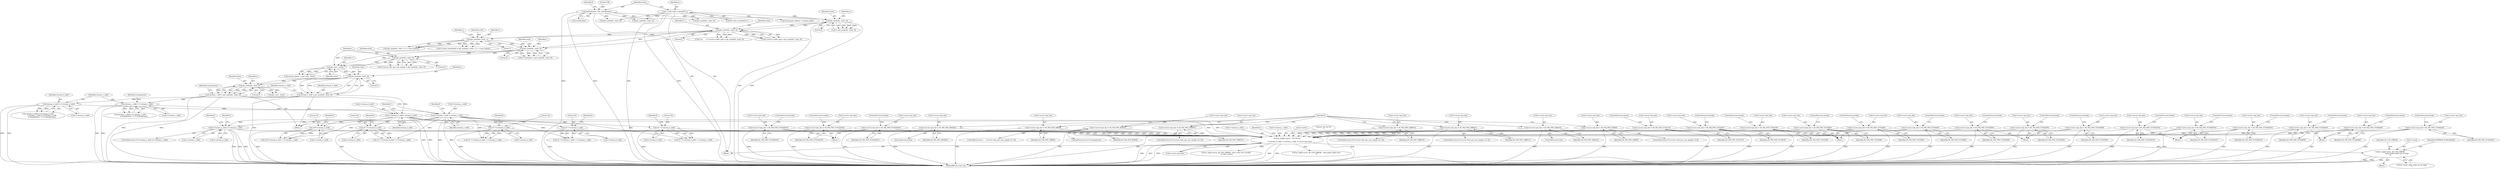 digraph "0_FFmpeg_b05cd1ea7e45a836f7f6071a716c38bb30326e0f@pointer" {
"1001214" [label="(Call,av_log(f->avctx, AV_LOG_ERROR,\n                           \"quant_table_index out of range\n\"))"];
"1000813" [label="(Call,av_dlog(f->avctx, \"%d %d %d\n\",\n            f->chroma_h_shift, f->chroma_v_shift, f->avctx->pix_fmt))"];
"1000597" [label="(Call,16 * f->chroma_h_shift)"];
"1000300" [label="(Call,f->chroma_h_shift = chroma_h_shift)"];
"1000240" [label="(Call,chroma_h_shift = get_symbol(c, state, 0))"];
"1000242" [label="(Call,get_symbol(c, state, 0))"];
"1000237" [label="(Call,get_rac(c, state))"];
"1000215" [label="(Call,get_symbol(c, state, 0))"];
"1000202" [label="(Call,get_symbol(c, state, 1))"];
"1000175" [label="(Call,get_symbol(c, state, 0))"];
"1000142" [label="(Call,get_symbol(c, state, 0))"];
"1000113" [label="(Call,c = &f->slice_context[0]->c)"];
"1000123" [label="(Call,memset(state, 128, sizeof(state)))"];
"1000231" [label="(Call,get_symbol(c, state, 0))"];
"1000270" [label="(Call,chroma_h_shift!= f->chroma_h_shift)"];
"1000382" [label="(Call,16 * f->chroma_h_shift)"];
"1000534" [label="(Call,16 * f->chroma_h_shift)"];
"1000647" [label="(Call,16 * f->chroma_h_shift)"];
"1000471" [label="(Call,16*f->chroma_h_shift)"];
"1000702" [label="(Call,f->chroma_h_shift || f->chroma_v_shift)"];
"1000305" [label="(Call,f->chroma_v_shift = chroma_v_shift)"];
"1000276" [label="(Call,chroma_v_shift!= f->chroma_v_shift)"];
"1000246" [label="(Call,chroma_v_shift = get_symbol(c, state, 0))"];
"1000248" [label="(Call,get_symbol(c, state, 0))"];
"1000675" [label="(Call,f->avctx->pix_fmt = AV_PIX_FMT_YUV420P16)"];
"1000350" [label="(Call,f->avctx->pix_fmt = AV_PIX_FMT_GRAY8)"];
"1000795" [label="(Call,f->avctx->pix_fmt = AV_PIX_FMT_0RGB32)"];
"1000401" [label="(Call,f->avctx->pix_fmt = AV_PIX_FMT_YUV440P)"];
"1000657" [label="(Call,f->avctx->pix_fmt = AV_PIX_FMT_YUV444P16)"];
"1000544" [label="(Call,f->avctx->pix_fmt = AV_PIX_FMT_YUV444P9)"];
"1000727" [label="(Call,f->avctx->pix_fmt = AV_PIX_FMT_GBRP9)"];
"1000428" [label="(Call,f->avctx->pix_fmt = AV_PIX_FMT_YUV411P)"];
"1000787" [label="(Call,f->avctx->pix_fmt = AV_PIX_FMT_RGB32)"];
"1000562" [label="(Call,f->avctx->pix_fmt = AV_PIX_FMT_YUV420P9)"];
"1000625" [label="(Call,f->avctx->pix_fmt = AV_PIX_FMT_YUV420P10)"];
"1000410" [label="(Call,f->avctx->pix_fmt = AV_PIX_FMT_YUV422P)"];
"1000616" [label="(Call,f->avctx->pix_fmt = AV_PIX_FMT_YUV422P10)"];
"1000553" [label="(Call,f->avctx->pix_fmt = AV_PIX_FMT_YUV422P9)"];
"1000775" [label="(Call,f->avctx->pix_fmt = AV_PIX_FMT_GBRP14)"];
"1000743" [label="(Call,f->avctx->pix_fmt = AV_PIX_FMT_GBRP10)"];
"1000759" [label="(Call,f->avctx->pix_fmt = AV_PIX_FMT_GBRP12)"];
"1000437" [label="(Call,f->avctx->pix_fmt = AV_PIX_FMT_YUV410P)"];
"1000607" [label="(Call,f->avctx->pix_fmt = AV_PIX_FMT_YUV444P10)"];
"1000419" [label="(Call,f->avctx->pix_fmt = AV_PIX_FMT_YUV420P)"];
"1000392" [label="(Call,f->avctx->pix_fmt = AV_PIX_FMT_YUV444P)"];
"1000490" [label="(Call,f->avctx->pix_fmt = AV_PIX_FMT_YUVA422P)"];
"1000499" [label="(Call,f->avctx->pix_fmt = AV_PIX_FMT_YUVA420P)"];
"1000666" [label="(Call,f->avctx->pix_fmt = AV_PIX_FMT_YUV422P16)"];
"1000481" [label="(Call,f->avctx->pix_fmt = AV_PIX_FMT_YUVA444P)"];
"1000358" [label="(Call,f->avctx->pix_fmt = AV_PIX_FMT_GRAY16)"];
"1000204" [label="(Identifier,state)"];
"1000124" [label="(Identifier,state)"];
"1000177" [label="(Identifier,state)"];
"1000241" [label="(Identifier,chroma_h_shift)"];
"1000438" [label="(Call,f->avctx->pix_fmt)"];
"1000388" [label="(Identifier,f)"];
"1000275" [label="(Call,chroma_v_shift!= f->chroma_v_shift\n                 || transparency  != f->transparency)"];
"1000359" [label="(Call,f->avctx->pix_fmt)"];
"1000491" [label="(Call,f->avctx->pix_fmt)"];
"1000443" [label="(Identifier,AV_PIX_FMT_YUV410P)"];
"1000277" [label="(Identifier,chroma_v_shift)"];
"1000544" [label="(Call,f->avctx->pix_fmt = AV_PIX_FMT_YUV444P9)"];
"1000597" [label="(Call,16 * f->chroma_h_shift)"];
"1000727" [label="(Call,f->avctx->pix_fmt = AV_PIX_FMT_GBRP9)"];
"1000134" [label="(Block,)"];
"1000744" [label="(Call,f->avctx->pix_fmt)"];
"1000706" [label="(Call,f->chroma_v_shift)"];
"1000536" [label="(Call,f->chroma_h_shift)"];
"1000416" [label="(Identifier,AV_PIX_FMT_YUV422P)"];
"1000203" [label="(Identifier,c)"];
"1000623" [label="(ControlStructure,break;)"];
"1000420" [label="(Call,f->avctx->pix_fmt)"];
"1000663" [label="(Identifier,AV_PIX_FMT_YUV444P16)"];
"1000760" [label="(Call,f->avctx->pix_fmt)"];
"1000399" [label="(ControlStructure,break;)"];
"1000848" [label="(Call,av_log(f->avctx, AV_LOG_ERROR, \"read_quant_table error\n\"))"];
"1000357" [label="(ControlStructure,else)"];
"1000250" [label="(Identifier,state)"];
"1000272" [label="(Call,f->chroma_h_shift)"];
"1000417" [label="(ControlStructure,break;)"];
"1000815" [label="(Identifier,f)"];
"1000364" [label="(Identifier,AV_PIX_FMT_GRAY16)"];
"1000472" [label="(Literal,16)"];
"1000201" [label="(Call,get_symbol(c, state, 1) + c->one_state[i])"];
"1000428" [label="(Call,f->avctx->pix_fmt = AV_PIX_FMT_YUV411P)"];
"1000675" [label="(Call,f->avctx->pix_fmt = AV_PIX_FMT_YUV420P16)"];
"1000301" [label="(Call,f->chroma_h_shift)"];
"1000233" [label="(Identifier,state)"];
"1000676" [label="(Call,f->avctx->pix_fmt)"];
"1000553" [label="(Call,f->avctx->pix_fmt = AV_PIX_FMT_YUV422P9)"];
"1000473" [label="(Call,f->chroma_h_shift)"];
"1000175" [label="(Call,get_symbol(c, state, 0))"];
"1000497" [label="(ControlStructure,break;)"];
"1000312" [label="(Identifier,f)"];
"1001214" [label="(Call,av_log(f->avctx, AV_LOG_ERROR,\n                           \"quant_table_index out of range\n\"))"];
"1000434" [label="(Identifier,AV_PIX_FMT_YUV411P)"];
"1000824" [label="(Call,f->avctx->pix_fmt)"];
"1000225" [label="(Call,f->avctx->bits_per_raw_sample = get_symbol(c, state, 0))"];
"1000470" [label="(Call,16*f->chroma_h_shift + f->chroma_v_shift)"];
"1000664" [label="(ControlStructure,break;)"];
"1000426" [label="(ControlStructure,break;)"];
"1000818" [label="(Call,f->chroma_h_shift)"];
"1000246" [label="(Call,chroma_v_shift = get_symbol(c, state, 0))"];
"1000506" [label="(ControlStructure,break;)"];
"1000743" [label="(Call,f->avctx->pix_fmt = AV_PIX_FMT_GBRP10)"];
"1000270" [label="(Call,chroma_h_shift!= f->chroma_h_shift)"];
"1001221" [label="(Identifier,AVERROR_INVALIDDATA)"];
"1000131" [label="(Identifier,f)"];
"1000751" [label="(ControlStructure,if (f->avctx->bits_per_raw_sample == 12))"];
"1000813" [label="(Call,av_dlog(f->avctx, \"%d %d %d\n\",\n            f->chroma_h_shift, f->chroma_v_shift, f->avctx->pix_fmt))"];
"1000165" [label="(Call,f->ac      = f->avctx->coder_type = get_symbol(c, state, 0))"];
"1000560" [label="(ControlStructure,break;)"];
"1000596" [label="(Call,16 * f->chroma_h_shift + f->chroma_v_shift)"];
"1000681" [label="(Identifier,AV_PIX_FMT_YUV420P16)"];
"1000496" [label="(Identifier,AV_PIX_FMT_YUVA422P)"];
"1000649" [label="(Call,f->chroma_h_shift)"];
"1000682" [label="(ControlStructure,break;)"];
"1000542" [label="(Block,)"];
"1000123" [label="(Call,memset(state, 128, sizeof(state)))"];
"1001201" [label="(Call,get_symbol(c, state, 0))"];
"1000568" [label="(Identifier,AV_PIX_FMT_YUV420P9)"];
"1000832" [label="(Identifier,f)"];
"1000788" [label="(Call,f->avctx->pix_fmt)"];
"1000253" [label="(Identifier,transparency)"];
"1000115" [label="(Call,&f->slice_context[0]->c)"];
"1000632" [label="(ControlStructure,break;)"];
"1000625" [label="(Call,f->avctx->pix_fmt = AV_PIX_FMT_YUV420P10)"];
"1000381" [label="(Call,16 * f->chroma_h_shift + f->chroma_v_shift)"];
"1000429" [label="(Call,f->avctx->pix_fmt)"];
"1000140" [label="(Call,v= get_symbol(c, state, 0))"];
"1000505" [label="(Identifier,AV_PIX_FMT_YUVA420P)"];
"1000217" [label="(Identifier,state)"];
"1000392" [label="(Call,f->avctx->pix_fmt = AV_PIX_FMT_YUV444P)"];
"1000419" [label="(Call,f->avctx->pix_fmt = AV_PIX_FMT_YUV420P)"];
"1000550" [label="(Identifier,AV_PIX_FMT_YUV444P9)"];
"1000410" [label="(Call,f->avctx->pix_fmt = AV_PIX_FMT_YUV422P)"];
"1000144" [label="(Identifier,state)"];
"1000954" [label="(Call,av_log(f->avctx, AV_LOG_ERROR, \"slice count %d is invalid\n\", f->slice_count))"];
"1000554" [label="(Call,f->avctx->pix_fmt)"];
"1000500" [label="(Call,f->avctx->pix_fmt)"];
"1000672" [label="(Identifier,AV_PIX_FMT_YUV422P16)"];
"1000382" [label="(Call,16 * f->chroma_h_shift)"];
"1000384" [label="(Call,f->chroma_h_shift)"];
"1000821" [label="(Call,f->chroma_v_shift)"];
"1000235" [label="(Call,chroma_planes  = get_rac(c, state))"];
"1000306" [label="(Call,f->chroma_v_shift)"];
"1000245" [label="(Literal,0)"];
"1000242" [label="(Call,get_symbol(c, state, 0))"];
"1000733" [label="(Identifier,AV_PIX_FMT_GBRP9)"];
"1000282" [label="(Identifier,transparency)"];
"1000437" [label="(Call,f->avctx->pix_fmt = AV_PIX_FMT_YUV410P)"];
"1000300" [label="(Call,f->chroma_h_shift = chroma_h_shift)"];
"1000350" [label="(Call,f->avctx->pix_fmt = AV_PIX_FMT_GRAY8)"];
"1000232" [label="(Identifier,c)"];
"1001218" [label="(Identifier,AV_LOG_ERROR)"];
"1000305" [label="(Call,f->chroma_v_shift = chroma_v_shift)"];
"1000216" [label="(Identifier,c)"];
"1000393" [label="(Call,f->avctx->pix_fmt)"];
"1000444" [label="(ControlStructure,break;)"];
"1000104" [label="(Block,)"];
"1000540" [label="(Identifier,f)"];
"1000655" [label="(Block,)"];
"1000169" [label="(Call,f->avctx->coder_type = get_symbol(c, state, 0))"];
"1000143" [label="(Identifier,c)"];
"1000613" [label="(Identifier,AV_PIX_FMT_YUV444P10)"];
"1000254" [label="(Call,get_rac(c, state))"];
"1000795" [label="(Call,f->avctx->pix_fmt = AV_PIX_FMT_0RGB32)"];
"1000114" [label="(Identifier,c)"];
"1000488" [label="(ControlStructure,break;)"];
"1000535" [label="(Literal,16)"];
"1000499" [label="(Call,f->avctx->pix_fmt = AV_PIX_FMT_YUVA420P)"];
"1000719" [label="(ControlStructure,if (     f->avctx->bits_per_raw_sample ==  9))"];
"1000626" [label="(Call,f->avctx->pix_fmt)"];
"1000411" [label="(Call,f->avctx->pix_fmt)"];
"1000309" [label="(Identifier,chroma_v_shift)"];
"1000435" [label="(ControlStructure,break;)"];
"1000195" [label="(Call,f->state_transition[i] = get_symbol(c, state, 1) + c->one_state[i])"];
"1000383" [label="(Literal,16)"];
"1000342" [label="(ControlStructure,if (f->avctx->bits_per_raw_sample <= 8))"];
"1000728" [label="(Call,f->avctx->pix_fmt)"];
"1000569" [label="(ControlStructure,break;)"];
"1000534" [label="(Call,16 * f->chroma_h_shift)"];
"1000796" [label="(Call,f->avctx->pix_fmt)"];
"1000647" [label="(Call,16 * f->chroma_h_shift)"];
"1000142" [label="(Call,get_symbol(c, state, 0))"];
"1000269" [label="(Call,chroma_h_shift!= f->chroma_h_shift\n                 || chroma_v_shift!= f->chroma_v_shift\n                 || transparency  != f->transparency)"];
"1000765" [label="(Identifier,AV_PIX_FMT_GBRP12)"];
"1000240" [label="(Call,chroma_h_shift = get_symbol(c, state, 0))"];
"1000211" [label="(Call,f->colorspace = get_symbol(c, state, 0))"];
"1000814" [label="(Call,f->avctx)"];
"1000234" [label="(Literal,0)"];
"1000126" [label="(Call,sizeof(state))"];
"1001295" [label="(MethodReturn,static int)"];
"1000248" [label="(Call,get_symbol(c, state, 0))"];
"1000666" [label="(Call,f->avctx->pix_fmt = AV_PIX_FMT_YUV422P16)"];
"1000244" [label="(Identifier,state)"];
"1000783" [label="(ControlStructure,if (f->transparency))"];
"1000176" [label="(Identifier,c)"];
"1000658" [label="(Call,f->avctx->pix_fmt)"];
"1000407" [label="(Identifier,AV_PIX_FMT_YUV440P)"];
"1000614" [label="(ControlStructure,break;)"];
"1000351" [label="(Call,f->avctx->pix_fmt)"];
"1000490" [label="(Call,f->avctx->pix_fmt = AV_PIX_FMT_YUVA422P)"];
"1000667" [label="(Call,f->avctx->pix_fmt)"];
"1000817" [label="(Literal,\"%d %d %d\n\")"];
"1000794" [label="(ControlStructure,else)"];
"1001219" [label="(Literal,\"quant_table_index out of range\n\")"];
"1000607" [label="(Call,f->avctx->pix_fmt = AV_PIX_FMT_YUV444P10)"];
"1000271" [label="(Identifier,chroma_h_shift)"];
"1000793" [label="(Identifier,AV_PIX_FMT_RGB32)"];
"1000238" [label="(Identifier,c)"];
"1000479" [label="(Block,)"];
"1000304" [label="(Identifier,chroma_h_shift)"];
"1000545" [label="(Call,f->avctx->pix_fmt)"];
"1000617" [label="(Call,f->avctx->pix_fmt)"];
"1000401" [label="(Call,f->avctx->pix_fmt = AV_PIX_FMT_YUV440P)"];
"1000767" [label="(ControlStructure,if (f->avctx->bits_per_raw_sample == 14))"];
"1000562" [label="(Call,f->avctx->pix_fmt = AV_PIX_FMT_YUV420P9)"];
"1000563" [label="(Call,f->avctx->pix_fmt)"];
"1000471" [label="(Call,16*f->chroma_h_shift)"];
"1000276" [label="(Call,chroma_v_shift!= f->chroma_v_shift)"];
"1000759" [label="(Call,f->avctx->pix_fmt = AV_PIX_FMT_GBRP12)"];
"1000603" [label="(Identifier,f)"];
"1000605" [label="(Block,)"];
"1000646" [label="(Call,16 * f->chroma_h_shift + f->chroma_v_shift)"];
"1000653" [label="(Identifier,f)"];
"1000239" [label="(Identifier,state)"];
"1000599" [label="(Call,f->chroma_h_shift)"];
"1000598" [label="(Literal,16)"];
"1000477" [label="(Identifier,f)"];
"1000801" [label="(Identifier,AV_PIX_FMT_0RGB32)"];
"1000703" [label="(Call,f->chroma_h_shift)"];
"1001215" [label="(Call,f->avctx)"];
"1000218" [label="(Literal,0)"];
"1000608" [label="(Call,f->avctx->pix_fmt)"];
"1000390" [label="(Block,)"];
"1000125" [label="(Literal,128)"];
"1000648" [label="(Literal,16)"];
"1000247" [label="(Identifier,chroma_v_shift)"];
"1000712" [label="(Identifier,f)"];
"1000723" [label="(Identifier,f)"];
"1000622" [label="(Identifier,AV_PIX_FMT_YUV422P10)"];
"1000776" [label="(Call,f->avctx->pix_fmt)"];
"1000251" [label="(Literal,0)"];
"1001213" [label="(Block,)"];
"1000145" [label="(Literal,0)"];
"1000868" [label="(Call,get_symbol(c, state, 0))"];
"1000408" [label="(ControlStructure,break;)"];
"1000178" [label="(Literal,0)"];
"1000205" [label="(Literal,1)"];
"1000402" [label="(Call,f->avctx->pix_fmt)"];
"1000559" [label="(Identifier,AV_PIX_FMT_YUV422P9)"];
"1000735" [label="(ControlStructure,if (f->avctx->bits_per_raw_sample == 10))"];
"1000249" [label="(Identifier,c)"];
"1000487" [label="(Identifier,AV_PIX_FMT_YUVA444P)"];
"1000781" [label="(Identifier,AV_PIX_FMT_GBRP14)"];
"1000775" [label="(Call,f->avctx->pix_fmt = AV_PIX_FMT_GBRP14)"];
"1000787" [label="(Call,f->avctx->pix_fmt = AV_PIX_FMT_RGB32)"];
"1000356" [label="(Identifier,AV_PIX_FMT_GRAY8)"];
"1000616" [label="(Call,f->avctx->pix_fmt = AV_PIX_FMT_YUV422P10)"];
"1000358" [label="(Call,f->avctx->pix_fmt = AV_PIX_FMT_GRAY16)"];
"1000231" [label="(Call,get_symbol(c, state, 0))"];
"1000749" [label="(Identifier,AV_PIX_FMT_GBRP10)"];
"1000425" [label="(Identifier,AV_PIX_FMT_YUV420P)"];
"1000215" [label="(Call,get_symbol(c, state, 0))"];
"1000237" [label="(Call,get_rac(c, state))"];
"1000482" [label="(Call,f->avctx->pix_fmt)"];
"1000551" [label="(ControlStructure,break;)"];
"1000113" [label="(Call,c = &f->slice_context[0]->c)"];
"1000243" [label="(Identifier,c)"];
"1000702" [label="(Call,f->chroma_h_shift || f->chroma_v_shift)"];
"1000701" [label="(ControlStructure,if (f->chroma_h_shift || f->chroma_v_shift))"];
"1000631" [label="(Identifier,AV_PIX_FMT_YUV420P10)"];
"1000398" [label="(Identifier,AV_PIX_FMT_YUV444P)"];
"1000208" [label="(Identifier,c)"];
"1000838" [label="(Call,read_quant_tables(c, f->quant_table))"];
"1000278" [label="(Call,f->chroma_v_shift)"];
"1000307" [label="(Identifier,f)"];
"1000673" [label="(ControlStructure,break;)"];
"1000202" [label="(Call,get_symbol(c, state, 1))"];
"1000481" [label="(Call,f->avctx->pix_fmt = AV_PIX_FMT_YUVA444P)"];
"1000657" [label="(Call,f->avctx->pix_fmt = AV_PIX_FMT_YUV444P16)"];
"1001016" [label="(Call,get_symbol(c, state, 0))"];
"1000533" [label="(Call,16 * f->chroma_h_shift + f->chroma_v_shift)"];
"1001214" -> "1001213"  [label="AST: "];
"1001214" -> "1001219"  [label="CFG: "];
"1001215" -> "1001214"  [label="AST: "];
"1001218" -> "1001214"  [label="AST: "];
"1001219" -> "1001214"  [label="AST: "];
"1001221" -> "1001214"  [label="CFG: "];
"1001214" -> "1001295"  [label="DDG: "];
"1001214" -> "1001295"  [label="DDG: "];
"1001214" -> "1001295"  [label="DDG: "];
"1000813" -> "1001214"  [label="DDG: "];
"1000813" -> "1000104"  [label="AST: "];
"1000813" -> "1000824"  [label="CFG: "];
"1000814" -> "1000813"  [label="AST: "];
"1000817" -> "1000813"  [label="AST: "];
"1000818" -> "1000813"  [label="AST: "];
"1000821" -> "1000813"  [label="AST: "];
"1000824" -> "1000813"  [label="AST: "];
"1000832" -> "1000813"  [label="CFG: "];
"1000813" -> "1001295"  [label="DDG: "];
"1000813" -> "1001295"  [label="DDG: "];
"1000813" -> "1001295"  [label="DDG: "];
"1000813" -> "1001295"  [label="DDG: "];
"1000813" -> "1001295"  [label="DDG: "];
"1000597" -> "1000813"  [label="DDG: "];
"1000382" -> "1000813"  [label="DDG: "];
"1000534" -> "1000813"  [label="DDG: "];
"1000300" -> "1000813"  [label="DDG: "];
"1000647" -> "1000813"  [label="DDG: "];
"1000471" -> "1000813"  [label="DDG: "];
"1000702" -> "1000813"  [label="DDG: "];
"1000702" -> "1000813"  [label="DDG: "];
"1000305" -> "1000813"  [label="DDG: "];
"1000675" -> "1000813"  [label="DDG: "];
"1000350" -> "1000813"  [label="DDG: "];
"1000795" -> "1000813"  [label="DDG: "];
"1000401" -> "1000813"  [label="DDG: "];
"1000657" -> "1000813"  [label="DDG: "];
"1000544" -> "1000813"  [label="DDG: "];
"1000727" -> "1000813"  [label="DDG: "];
"1000428" -> "1000813"  [label="DDG: "];
"1000787" -> "1000813"  [label="DDG: "];
"1000562" -> "1000813"  [label="DDG: "];
"1000625" -> "1000813"  [label="DDG: "];
"1000410" -> "1000813"  [label="DDG: "];
"1000616" -> "1000813"  [label="DDG: "];
"1000553" -> "1000813"  [label="DDG: "];
"1000775" -> "1000813"  [label="DDG: "];
"1000743" -> "1000813"  [label="DDG: "];
"1000759" -> "1000813"  [label="DDG: "];
"1000437" -> "1000813"  [label="DDG: "];
"1000607" -> "1000813"  [label="DDG: "];
"1000419" -> "1000813"  [label="DDG: "];
"1000392" -> "1000813"  [label="DDG: "];
"1000490" -> "1000813"  [label="DDG: "];
"1000499" -> "1000813"  [label="DDG: "];
"1000666" -> "1000813"  [label="DDG: "];
"1000481" -> "1000813"  [label="DDG: "];
"1000358" -> "1000813"  [label="DDG: "];
"1000813" -> "1000848"  [label="DDG: "];
"1000813" -> "1000954"  [label="DDG: "];
"1000597" -> "1000596"  [label="AST: "];
"1000597" -> "1000599"  [label="CFG: "];
"1000598" -> "1000597"  [label="AST: "];
"1000599" -> "1000597"  [label="AST: "];
"1000603" -> "1000597"  [label="CFG: "];
"1000597" -> "1001295"  [label="DDG: "];
"1000597" -> "1000596"  [label="DDG: "];
"1000597" -> "1000596"  [label="DDG: "];
"1000300" -> "1000597"  [label="DDG: "];
"1000300" -> "1000134"  [label="AST: "];
"1000300" -> "1000304"  [label="CFG: "];
"1000301" -> "1000300"  [label="AST: "];
"1000304" -> "1000300"  [label="AST: "];
"1000307" -> "1000300"  [label="CFG: "];
"1000300" -> "1001295"  [label="DDG: "];
"1000300" -> "1001295"  [label="DDG: "];
"1000240" -> "1000300"  [label="DDG: "];
"1000270" -> "1000300"  [label="DDG: "];
"1000300" -> "1000382"  [label="DDG: "];
"1000300" -> "1000471"  [label="DDG: "];
"1000300" -> "1000534"  [label="DDG: "];
"1000300" -> "1000647"  [label="DDG: "];
"1000300" -> "1000702"  [label="DDG: "];
"1000240" -> "1000134"  [label="AST: "];
"1000240" -> "1000242"  [label="CFG: "];
"1000241" -> "1000240"  [label="AST: "];
"1000242" -> "1000240"  [label="AST: "];
"1000247" -> "1000240"  [label="CFG: "];
"1000240" -> "1001295"  [label="DDG: "];
"1000242" -> "1000240"  [label="DDG: "];
"1000242" -> "1000240"  [label="DDG: "];
"1000242" -> "1000240"  [label="DDG: "];
"1000240" -> "1000270"  [label="DDG: "];
"1000242" -> "1000245"  [label="CFG: "];
"1000243" -> "1000242"  [label="AST: "];
"1000244" -> "1000242"  [label="AST: "];
"1000245" -> "1000242"  [label="AST: "];
"1000237" -> "1000242"  [label="DDG: "];
"1000237" -> "1000242"  [label="DDG: "];
"1000242" -> "1000248"  [label="DDG: "];
"1000242" -> "1000248"  [label="DDG: "];
"1000237" -> "1000235"  [label="AST: "];
"1000237" -> "1000239"  [label="CFG: "];
"1000238" -> "1000237"  [label="AST: "];
"1000239" -> "1000237"  [label="AST: "];
"1000235" -> "1000237"  [label="CFG: "];
"1000237" -> "1000235"  [label="DDG: "];
"1000237" -> "1000235"  [label="DDG: "];
"1000215" -> "1000237"  [label="DDG: "];
"1000215" -> "1000237"  [label="DDG: "];
"1000231" -> "1000237"  [label="DDG: "];
"1000231" -> "1000237"  [label="DDG: "];
"1000215" -> "1000211"  [label="AST: "];
"1000215" -> "1000218"  [label="CFG: "];
"1000216" -> "1000215"  [label="AST: "];
"1000217" -> "1000215"  [label="AST: "];
"1000218" -> "1000215"  [label="AST: "];
"1000211" -> "1000215"  [label="CFG: "];
"1000215" -> "1000211"  [label="DDG: "];
"1000215" -> "1000211"  [label="DDG: "];
"1000215" -> "1000211"  [label="DDG: "];
"1000202" -> "1000215"  [label="DDG: "];
"1000202" -> "1000215"  [label="DDG: "];
"1000175" -> "1000215"  [label="DDG: "];
"1000175" -> "1000215"  [label="DDG: "];
"1000215" -> "1000231"  [label="DDG: "];
"1000215" -> "1000231"  [label="DDG: "];
"1000202" -> "1000201"  [label="AST: "];
"1000202" -> "1000205"  [label="CFG: "];
"1000203" -> "1000202"  [label="AST: "];
"1000204" -> "1000202"  [label="AST: "];
"1000205" -> "1000202"  [label="AST: "];
"1000208" -> "1000202"  [label="CFG: "];
"1000202" -> "1000195"  [label="DDG: "];
"1000202" -> "1000195"  [label="DDG: "];
"1000202" -> "1000195"  [label="DDG: "];
"1000202" -> "1000201"  [label="DDG: "];
"1000202" -> "1000201"  [label="DDG: "];
"1000202" -> "1000201"  [label="DDG: "];
"1000175" -> "1000202"  [label="DDG: "];
"1000175" -> "1000202"  [label="DDG: "];
"1000175" -> "1000169"  [label="AST: "];
"1000175" -> "1000178"  [label="CFG: "];
"1000176" -> "1000175"  [label="AST: "];
"1000177" -> "1000175"  [label="AST: "];
"1000178" -> "1000175"  [label="AST: "];
"1000169" -> "1000175"  [label="CFG: "];
"1000175" -> "1000165"  [label="DDG: "];
"1000175" -> "1000165"  [label="DDG: "];
"1000175" -> "1000165"  [label="DDG: "];
"1000175" -> "1000169"  [label="DDG: "];
"1000175" -> "1000169"  [label="DDG: "];
"1000175" -> "1000169"  [label="DDG: "];
"1000142" -> "1000175"  [label="DDG: "];
"1000142" -> "1000175"  [label="DDG: "];
"1000142" -> "1000140"  [label="AST: "];
"1000142" -> "1000145"  [label="CFG: "];
"1000143" -> "1000142"  [label="AST: "];
"1000144" -> "1000142"  [label="AST: "];
"1000145" -> "1000142"  [label="AST: "];
"1000140" -> "1000142"  [label="CFG: "];
"1000142" -> "1001295"  [label="DDG: "];
"1000142" -> "1001295"  [label="DDG: "];
"1000142" -> "1000140"  [label="DDG: "];
"1000142" -> "1000140"  [label="DDG: "];
"1000142" -> "1000140"  [label="DDG: "];
"1000113" -> "1000142"  [label="DDG: "];
"1000123" -> "1000142"  [label="DDG: "];
"1000113" -> "1000104"  [label="AST: "];
"1000113" -> "1000115"  [label="CFG: "];
"1000114" -> "1000113"  [label="AST: "];
"1000115" -> "1000113"  [label="AST: "];
"1000124" -> "1000113"  [label="CFG: "];
"1000113" -> "1001295"  [label="DDG: "];
"1000113" -> "1001295"  [label="DDG: "];
"1000113" -> "1000838"  [label="DDG: "];
"1000113" -> "1000868"  [label="DDG: "];
"1000113" -> "1001016"  [label="DDG: "];
"1000113" -> "1001201"  [label="DDG: "];
"1000123" -> "1000104"  [label="AST: "];
"1000123" -> "1000126"  [label="CFG: "];
"1000124" -> "1000123"  [label="AST: "];
"1000125" -> "1000123"  [label="AST: "];
"1000126" -> "1000123"  [label="AST: "];
"1000131" -> "1000123"  [label="CFG: "];
"1000123" -> "1001295"  [label="DDG: "];
"1000123" -> "1001295"  [label="DDG: "];
"1000123" -> "1000868"  [label="DDG: "];
"1000123" -> "1001016"  [label="DDG: "];
"1000123" -> "1001201"  [label="DDG: "];
"1000231" -> "1000225"  [label="AST: "];
"1000231" -> "1000234"  [label="CFG: "];
"1000232" -> "1000231"  [label="AST: "];
"1000233" -> "1000231"  [label="AST: "];
"1000234" -> "1000231"  [label="AST: "];
"1000225" -> "1000231"  [label="CFG: "];
"1000231" -> "1000225"  [label="DDG: "];
"1000231" -> "1000225"  [label="DDG: "];
"1000231" -> "1000225"  [label="DDG: "];
"1000270" -> "1000269"  [label="AST: "];
"1000270" -> "1000272"  [label="CFG: "];
"1000271" -> "1000270"  [label="AST: "];
"1000272" -> "1000270"  [label="AST: "];
"1000277" -> "1000270"  [label="CFG: "];
"1000269" -> "1000270"  [label="CFG: "];
"1000270" -> "1001295"  [label="DDG: "];
"1000270" -> "1001295"  [label="DDG: "];
"1000270" -> "1000269"  [label="DDG: "];
"1000270" -> "1000269"  [label="DDG: "];
"1000382" -> "1000381"  [label="AST: "];
"1000382" -> "1000384"  [label="CFG: "];
"1000383" -> "1000382"  [label="AST: "];
"1000384" -> "1000382"  [label="AST: "];
"1000388" -> "1000382"  [label="CFG: "];
"1000382" -> "1001295"  [label="DDG: "];
"1000382" -> "1000381"  [label="DDG: "];
"1000382" -> "1000381"  [label="DDG: "];
"1000534" -> "1000533"  [label="AST: "];
"1000534" -> "1000536"  [label="CFG: "];
"1000535" -> "1000534"  [label="AST: "];
"1000536" -> "1000534"  [label="AST: "];
"1000540" -> "1000534"  [label="CFG: "];
"1000534" -> "1001295"  [label="DDG: "];
"1000534" -> "1000533"  [label="DDG: "];
"1000534" -> "1000533"  [label="DDG: "];
"1000647" -> "1000646"  [label="AST: "];
"1000647" -> "1000649"  [label="CFG: "];
"1000648" -> "1000647"  [label="AST: "];
"1000649" -> "1000647"  [label="AST: "];
"1000653" -> "1000647"  [label="CFG: "];
"1000647" -> "1001295"  [label="DDG: "];
"1000647" -> "1000646"  [label="DDG: "];
"1000647" -> "1000646"  [label="DDG: "];
"1000471" -> "1000470"  [label="AST: "];
"1000471" -> "1000473"  [label="CFG: "];
"1000472" -> "1000471"  [label="AST: "];
"1000473" -> "1000471"  [label="AST: "];
"1000477" -> "1000471"  [label="CFG: "];
"1000471" -> "1001295"  [label="DDG: "];
"1000471" -> "1000470"  [label="DDG: "];
"1000471" -> "1000470"  [label="DDG: "];
"1000702" -> "1000701"  [label="AST: "];
"1000702" -> "1000703"  [label="CFG: "];
"1000702" -> "1000706"  [label="CFG: "];
"1000703" -> "1000702"  [label="AST: "];
"1000706" -> "1000702"  [label="AST: "];
"1000712" -> "1000702"  [label="CFG: "];
"1000723" -> "1000702"  [label="CFG: "];
"1000702" -> "1001295"  [label="DDG: "];
"1000702" -> "1001295"  [label="DDG: "];
"1000702" -> "1001295"  [label="DDG: "];
"1000305" -> "1000702"  [label="DDG: "];
"1000305" -> "1000134"  [label="AST: "];
"1000305" -> "1000309"  [label="CFG: "];
"1000306" -> "1000305"  [label="AST: "];
"1000309" -> "1000305"  [label="AST: "];
"1000312" -> "1000305"  [label="CFG: "];
"1000305" -> "1001295"  [label="DDG: "];
"1000305" -> "1001295"  [label="DDG: "];
"1000276" -> "1000305"  [label="DDG: "];
"1000246" -> "1000305"  [label="DDG: "];
"1000305" -> "1000381"  [label="DDG: "];
"1000305" -> "1000470"  [label="DDG: "];
"1000305" -> "1000533"  [label="DDG: "];
"1000305" -> "1000596"  [label="DDG: "];
"1000305" -> "1000646"  [label="DDG: "];
"1000276" -> "1000275"  [label="AST: "];
"1000276" -> "1000278"  [label="CFG: "];
"1000277" -> "1000276"  [label="AST: "];
"1000278" -> "1000276"  [label="AST: "];
"1000282" -> "1000276"  [label="CFG: "];
"1000275" -> "1000276"  [label="CFG: "];
"1000276" -> "1001295"  [label="DDG: "];
"1000276" -> "1001295"  [label="DDG: "];
"1000276" -> "1000275"  [label="DDG: "];
"1000276" -> "1000275"  [label="DDG: "];
"1000246" -> "1000276"  [label="DDG: "];
"1000246" -> "1000134"  [label="AST: "];
"1000246" -> "1000248"  [label="CFG: "];
"1000247" -> "1000246"  [label="AST: "];
"1000248" -> "1000246"  [label="AST: "];
"1000253" -> "1000246"  [label="CFG: "];
"1000246" -> "1001295"  [label="DDG: "];
"1000246" -> "1001295"  [label="DDG: "];
"1000248" -> "1000246"  [label="DDG: "];
"1000248" -> "1000246"  [label="DDG: "];
"1000248" -> "1000246"  [label="DDG: "];
"1000248" -> "1000251"  [label="CFG: "];
"1000249" -> "1000248"  [label="AST: "];
"1000250" -> "1000248"  [label="AST: "];
"1000251" -> "1000248"  [label="AST: "];
"1000248" -> "1000254"  [label="DDG: "];
"1000248" -> "1000254"  [label="DDG: "];
"1000675" -> "1000655"  [label="AST: "];
"1000675" -> "1000681"  [label="CFG: "];
"1000676" -> "1000675"  [label="AST: "];
"1000681" -> "1000675"  [label="AST: "];
"1000682" -> "1000675"  [label="CFG: "];
"1000675" -> "1001295"  [label="DDG: "];
"1000350" -> "1000342"  [label="AST: "];
"1000350" -> "1000356"  [label="CFG: "];
"1000351" -> "1000350"  [label="AST: "];
"1000356" -> "1000350"  [label="AST: "];
"1000815" -> "1000350"  [label="CFG: "];
"1000350" -> "1001295"  [label="DDG: "];
"1000795" -> "1000794"  [label="AST: "];
"1000795" -> "1000801"  [label="CFG: "];
"1000796" -> "1000795"  [label="AST: "];
"1000801" -> "1000795"  [label="AST: "];
"1000815" -> "1000795"  [label="CFG: "];
"1000795" -> "1001295"  [label="DDG: "];
"1000401" -> "1000390"  [label="AST: "];
"1000401" -> "1000407"  [label="CFG: "];
"1000402" -> "1000401"  [label="AST: "];
"1000407" -> "1000401"  [label="AST: "];
"1000408" -> "1000401"  [label="CFG: "];
"1000401" -> "1001295"  [label="DDG: "];
"1000657" -> "1000655"  [label="AST: "];
"1000657" -> "1000663"  [label="CFG: "];
"1000658" -> "1000657"  [label="AST: "];
"1000663" -> "1000657"  [label="AST: "];
"1000664" -> "1000657"  [label="CFG: "];
"1000657" -> "1001295"  [label="DDG: "];
"1000544" -> "1000542"  [label="AST: "];
"1000544" -> "1000550"  [label="CFG: "];
"1000545" -> "1000544"  [label="AST: "];
"1000550" -> "1000544"  [label="AST: "];
"1000551" -> "1000544"  [label="CFG: "];
"1000544" -> "1001295"  [label="DDG: "];
"1000727" -> "1000719"  [label="AST: "];
"1000727" -> "1000733"  [label="CFG: "];
"1000728" -> "1000727"  [label="AST: "];
"1000733" -> "1000727"  [label="AST: "];
"1000815" -> "1000727"  [label="CFG: "];
"1000727" -> "1001295"  [label="DDG: "];
"1000428" -> "1000390"  [label="AST: "];
"1000428" -> "1000434"  [label="CFG: "];
"1000429" -> "1000428"  [label="AST: "];
"1000434" -> "1000428"  [label="AST: "];
"1000435" -> "1000428"  [label="CFG: "];
"1000428" -> "1001295"  [label="DDG: "];
"1000787" -> "1000783"  [label="AST: "];
"1000787" -> "1000793"  [label="CFG: "];
"1000788" -> "1000787"  [label="AST: "];
"1000793" -> "1000787"  [label="AST: "];
"1000815" -> "1000787"  [label="CFG: "];
"1000787" -> "1001295"  [label="DDG: "];
"1000562" -> "1000542"  [label="AST: "];
"1000562" -> "1000568"  [label="CFG: "];
"1000563" -> "1000562"  [label="AST: "];
"1000568" -> "1000562"  [label="AST: "];
"1000569" -> "1000562"  [label="CFG: "];
"1000562" -> "1001295"  [label="DDG: "];
"1000625" -> "1000605"  [label="AST: "];
"1000625" -> "1000631"  [label="CFG: "];
"1000626" -> "1000625"  [label="AST: "];
"1000631" -> "1000625"  [label="AST: "];
"1000632" -> "1000625"  [label="CFG: "];
"1000625" -> "1001295"  [label="DDG: "];
"1000410" -> "1000390"  [label="AST: "];
"1000410" -> "1000416"  [label="CFG: "];
"1000411" -> "1000410"  [label="AST: "];
"1000416" -> "1000410"  [label="AST: "];
"1000417" -> "1000410"  [label="CFG: "];
"1000410" -> "1001295"  [label="DDG: "];
"1000616" -> "1000605"  [label="AST: "];
"1000616" -> "1000622"  [label="CFG: "];
"1000617" -> "1000616"  [label="AST: "];
"1000622" -> "1000616"  [label="AST: "];
"1000623" -> "1000616"  [label="CFG: "];
"1000616" -> "1001295"  [label="DDG: "];
"1000553" -> "1000542"  [label="AST: "];
"1000553" -> "1000559"  [label="CFG: "];
"1000554" -> "1000553"  [label="AST: "];
"1000559" -> "1000553"  [label="AST: "];
"1000560" -> "1000553"  [label="CFG: "];
"1000553" -> "1001295"  [label="DDG: "];
"1000775" -> "1000767"  [label="AST: "];
"1000775" -> "1000781"  [label="CFG: "];
"1000776" -> "1000775"  [label="AST: "];
"1000781" -> "1000775"  [label="AST: "];
"1000815" -> "1000775"  [label="CFG: "];
"1000775" -> "1001295"  [label="DDG: "];
"1000743" -> "1000735"  [label="AST: "];
"1000743" -> "1000749"  [label="CFG: "];
"1000744" -> "1000743"  [label="AST: "];
"1000749" -> "1000743"  [label="AST: "];
"1000815" -> "1000743"  [label="CFG: "];
"1000743" -> "1001295"  [label="DDG: "];
"1000759" -> "1000751"  [label="AST: "];
"1000759" -> "1000765"  [label="CFG: "];
"1000760" -> "1000759"  [label="AST: "];
"1000765" -> "1000759"  [label="AST: "];
"1000815" -> "1000759"  [label="CFG: "];
"1000759" -> "1001295"  [label="DDG: "];
"1000437" -> "1000390"  [label="AST: "];
"1000437" -> "1000443"  [label="CFG: "];
"1000438" -> "1000437"  [label="AST: "];
"1000443" -> "1000437"  [label="AST: "];
"1000444" -> "1000437"  [label="CFG: "];
"1000437" -> "1001295"  [label="DDG: "];
"1000607" -> "1000605"  [label="AST: "];
"1000607" -> "1000613"  [label="CFG: "];
"1000608" -> "1000607"  [label="AST: "];
"1000613" -> "1000607"  [label="AST: "];
"1000614" -> "1000607"  [label="CFG: "];
"1000607" -> "1001295"  [label="DDG: "];
"1000419" -> "1000390"  [label="AST: "];
"1000419" -> "1000425"  [label="CFG: "];
"1000420" -> "1000419"  [label="AST: "];
"1000425" -> "1000419"  [label="AST: "];
"1000426" -> "1000419"  [label="CFG: "];
"1000419" -> "1001295"  [label="DDG: "];
"1000392" -> "1000390"  [label="AST: "];
"1000392" -> "1000398"  [label="CFG: "];
"1000393" -> "1000392"  [label="AST: "];
"1000398" -> "1000392"  [label="AST: "];
"1000399" -> "1000392"  [label="CFG: "];
"1000392" -> "1001295"  [label="DDG: "];
"1000490" -> "1000479"  [label="AST: "];
"1000490" -> "1000496"  [label="CFG: "];
"1000491" -> "1000490"  [label="AST: "];
"1000496" -> "1000490"  [label="AST: "];
"1000497" -> "1000490"  [label="CFG: "];
"1000490" -> "1001295"  [label="DDG: "];
"1000499" -> "1000479"  [label="AST: "];
"1000499" -> "1000505"  [label="CFG: "];
"1000500" -> "1000499"  [label="AST: "];
"1000505" -> "1000499"  [label="AST: "];
"1000506" -> "1000499"  [label="CFG: "];
"1000499" -> "1001295"  [label="DDG: "];
"1000666" -> "1000655"  [label="AST: "];
"1000666" -> "1000672"  [label="CFG: "];
"1000667" -> "1000666"  [label="AST: "];
"1000672" -> "1000666"  [label="AST: "];
"1000673" -> "1000666"  [label="CFG: "];
"1000666" -> "1001295"  [label="DDG: "];
"1000481" -> "1000479"  [label="AST: "];
"1000481" -> "1000487"  [label="CFG: "];
"1000482" -> "1000481"  [label="AST: "];
"1000487" -> "1000481"  [label="AST: "];
"1000488" -> "1000481"  [label="CFG: "];
"1000481" -> "1001295"  [label="DDG: "];
"1000358" -> "1000357"  [label="AST: "];
"1000358" -> "1000364"  [label="CFG: "];
"1000359" -> "1000358"  [label="AST: "];
"1000364" -> "1000358"  [label="AST: "];
"1000815" -> "1000358"  [label="CFG: "];
"1000358" -> "1001295"  [label="DDG: "];
}
